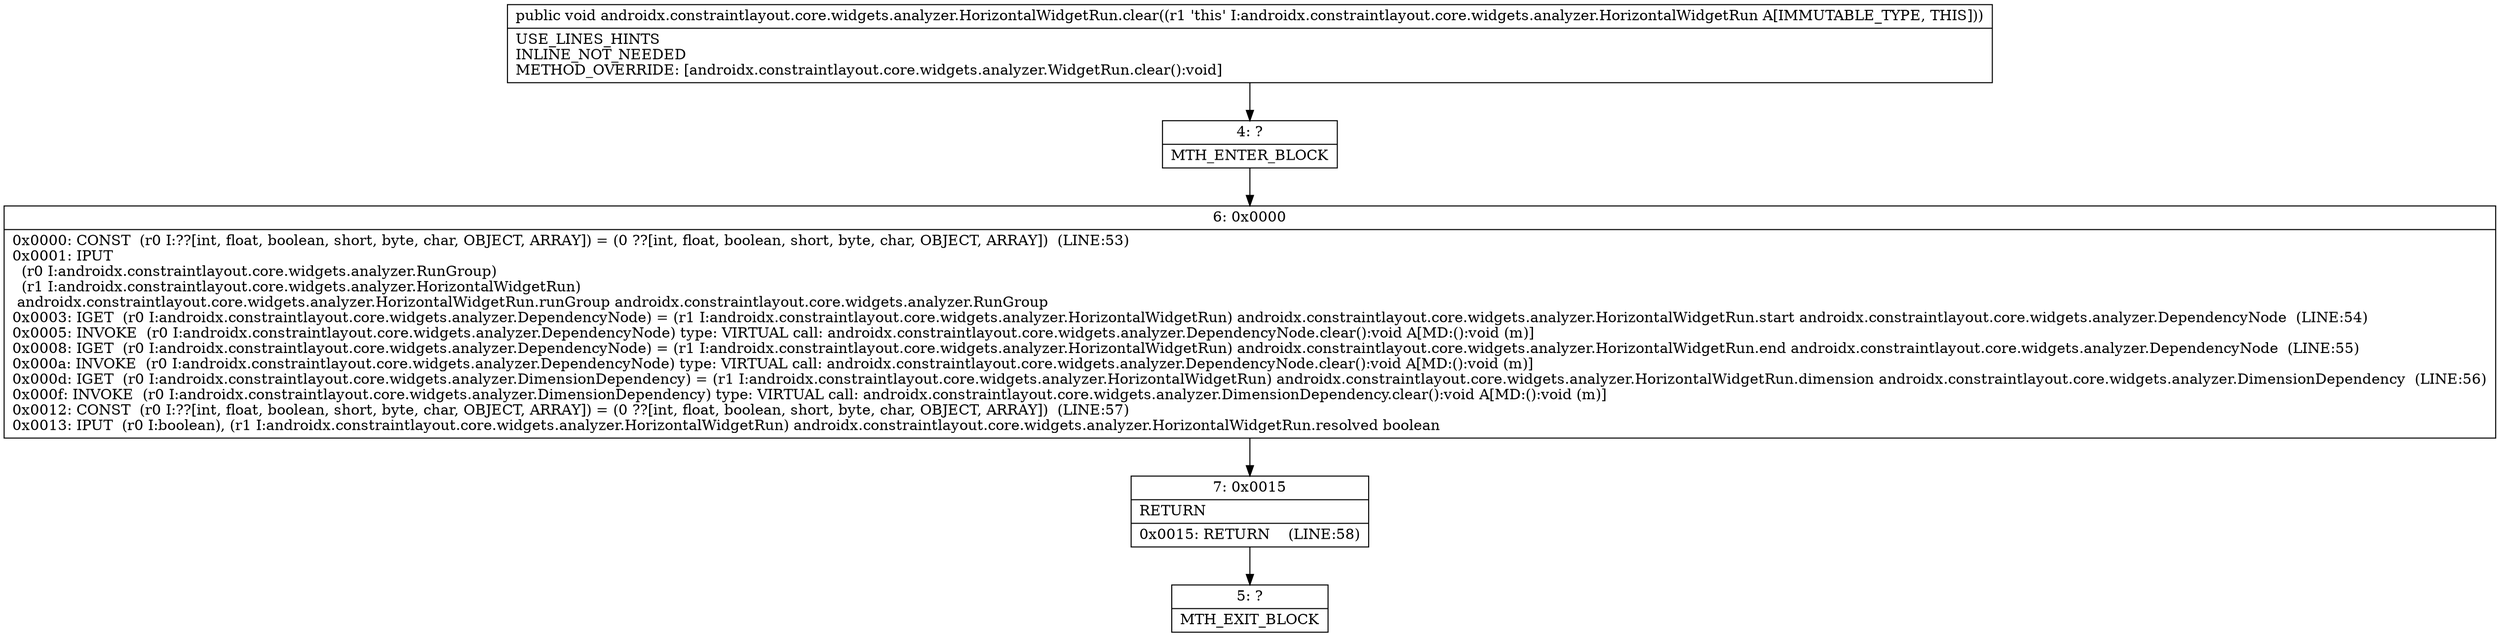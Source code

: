 digraph "CFG forandroidx.constraintlayout.core.widgets.analyzer.HorizontalWidgetRun.clear()V" {
Node_4 [shape=record,label="{4\:\ ?|MTH_ENTER_BLOCK\l}"];
Node_6 [shape=record,label="{6\:\ 0x0000|0x0000: CONST  (r0 I:??[int, float, boolean, short, byte, char, OBJECT, ARRAY]) = (0 ??[int, float, boolean, short, byte, char, OBJECT, ARRAY])  (LINE:53)\l0x0001: IPUT  \l  (r0 I:androidx.constraintlayout.core.widgets.analyzer.RunGroup)\l  (r1 I:androidx.constraintlayout.core.widgets.analyzer.HorizontalWidgetRun)\l androidx.constraintlayout.core.widgets.analyzer.HorizontalWidgetRun.runGroup androidx.constraintlayout.core.widgets.analyzer.RunGroup \l0x0003: IGET  (r0 I:androidx.constraintlayout.core.widgets.analyzer.DependencyNode) = (r1 I:androidx.constraintlayout.core.widgets.analyzer.HorizontalWidgetRun) androidx.constraintlayout.core.widgets.analyzer.HorizontalWidgetRun.start androidx.constraintlayout.core.widgets.analyzer.DependencyNode  (LINE:54)\l0x0005: INVOKE  (r0 I:androidx.constraintlayout.core.widgets.analyzer.DependencyNode) type: VIRTUAL call: androidx.constraintlayout.core.widgets.analyzer.DependencyNode.clear():void A[MD:():void (m)]\l0x0008: IGET  (r0 I:androidx.constraintlayout.core.widgets.analyzer.DependencyNode) = (r1 I:androidx.constraintlayout.core.widgets.analyzer.HorizontalWidgetRun) androidx.constraintlayout.core.widgets.analyzer.HorizontalWidgetRun.end androidx.constraintlayout.core.widgets.analyzer.DependencyNode  (LINE:55)\l0x000a: INVOKE  (r0 I:androidx.constraintlayout.core.widgets.analyzer.DependencyNode) type: VIRTUAL call: androidx.constraintlayout.core.widgets.analyzer.DependencyNode.clear():void A[MD:():void (m)]\l0x000d: IGET  (r0 I:androidx.constraintlayout.core.widgets.analyzer.DimensionDependency) = (r1 I:androidx.constraintlayout.core.widgets.analyzer.HorizontalWidgetRun) androidx.constraintlayout.core.widgets.analyzer.HorizontalWidgetRun.dimension androidx.constraintlayout.core.widgets.analyzer.DimensionDependency  (LINE:56)\l0x000f: INVOKE  (r0 I:androidx.constraintlayout.core.widgets.analyzer.DimensionDependency) type: VIRTUAL call: androidx.constraintlayout.core.widgets.analyzer.DimensionDependency.clear():void A[MD:():void (m)]\l0x0012: CONST  (r0 I:??[int, float, boolean, short, byte, char, OBJECT, ARRAY]) = (0 ??[int, float, boolean, short, byte, char, OBJECT, ARRAY])  (LINE:57)\l0x0013: IPUT  (r0 I:boolean), (r1 I:androidx.constraintlayout.core.widgets.analyzer.HorizontalWidgetRun) androidx.constraintlayout.core.widgets.analyzer.HorizontalWidgetRun.resolved boolean \l}"];
Node_7 [shape=record,label="{7\:\ 0x0015|RETURN\l|0x0015: RETURN    (LINE:58)\l}"];
Node_5 [shape=record,label="{5\:\ ?|MTH_EXIT_BLOCK\l}"];
MethodNode[shape=record,label="{public void androidx.constraintlayout.core.widgets.analyzer.HorizontalWidgetRun.clear((r1 'this' I:androidx.constraintlayout.core.widgets.analyzer.HorizontalWidgetRun A[IMMUTABLE_TYPE, THIS]))  | USE_LINES_HINTS\lINLINE_NOT_NEEDED\lMETHOD_OVERRIDE: [androidx.constraintlayout.core.widgets.analyzer.WidgetRun.clear():void]\l}"];
MethodNode -> Node_4;Node_4 -> Node_6;
Node_6 -> Node_7;
Node_7 -> Node_5;
}

